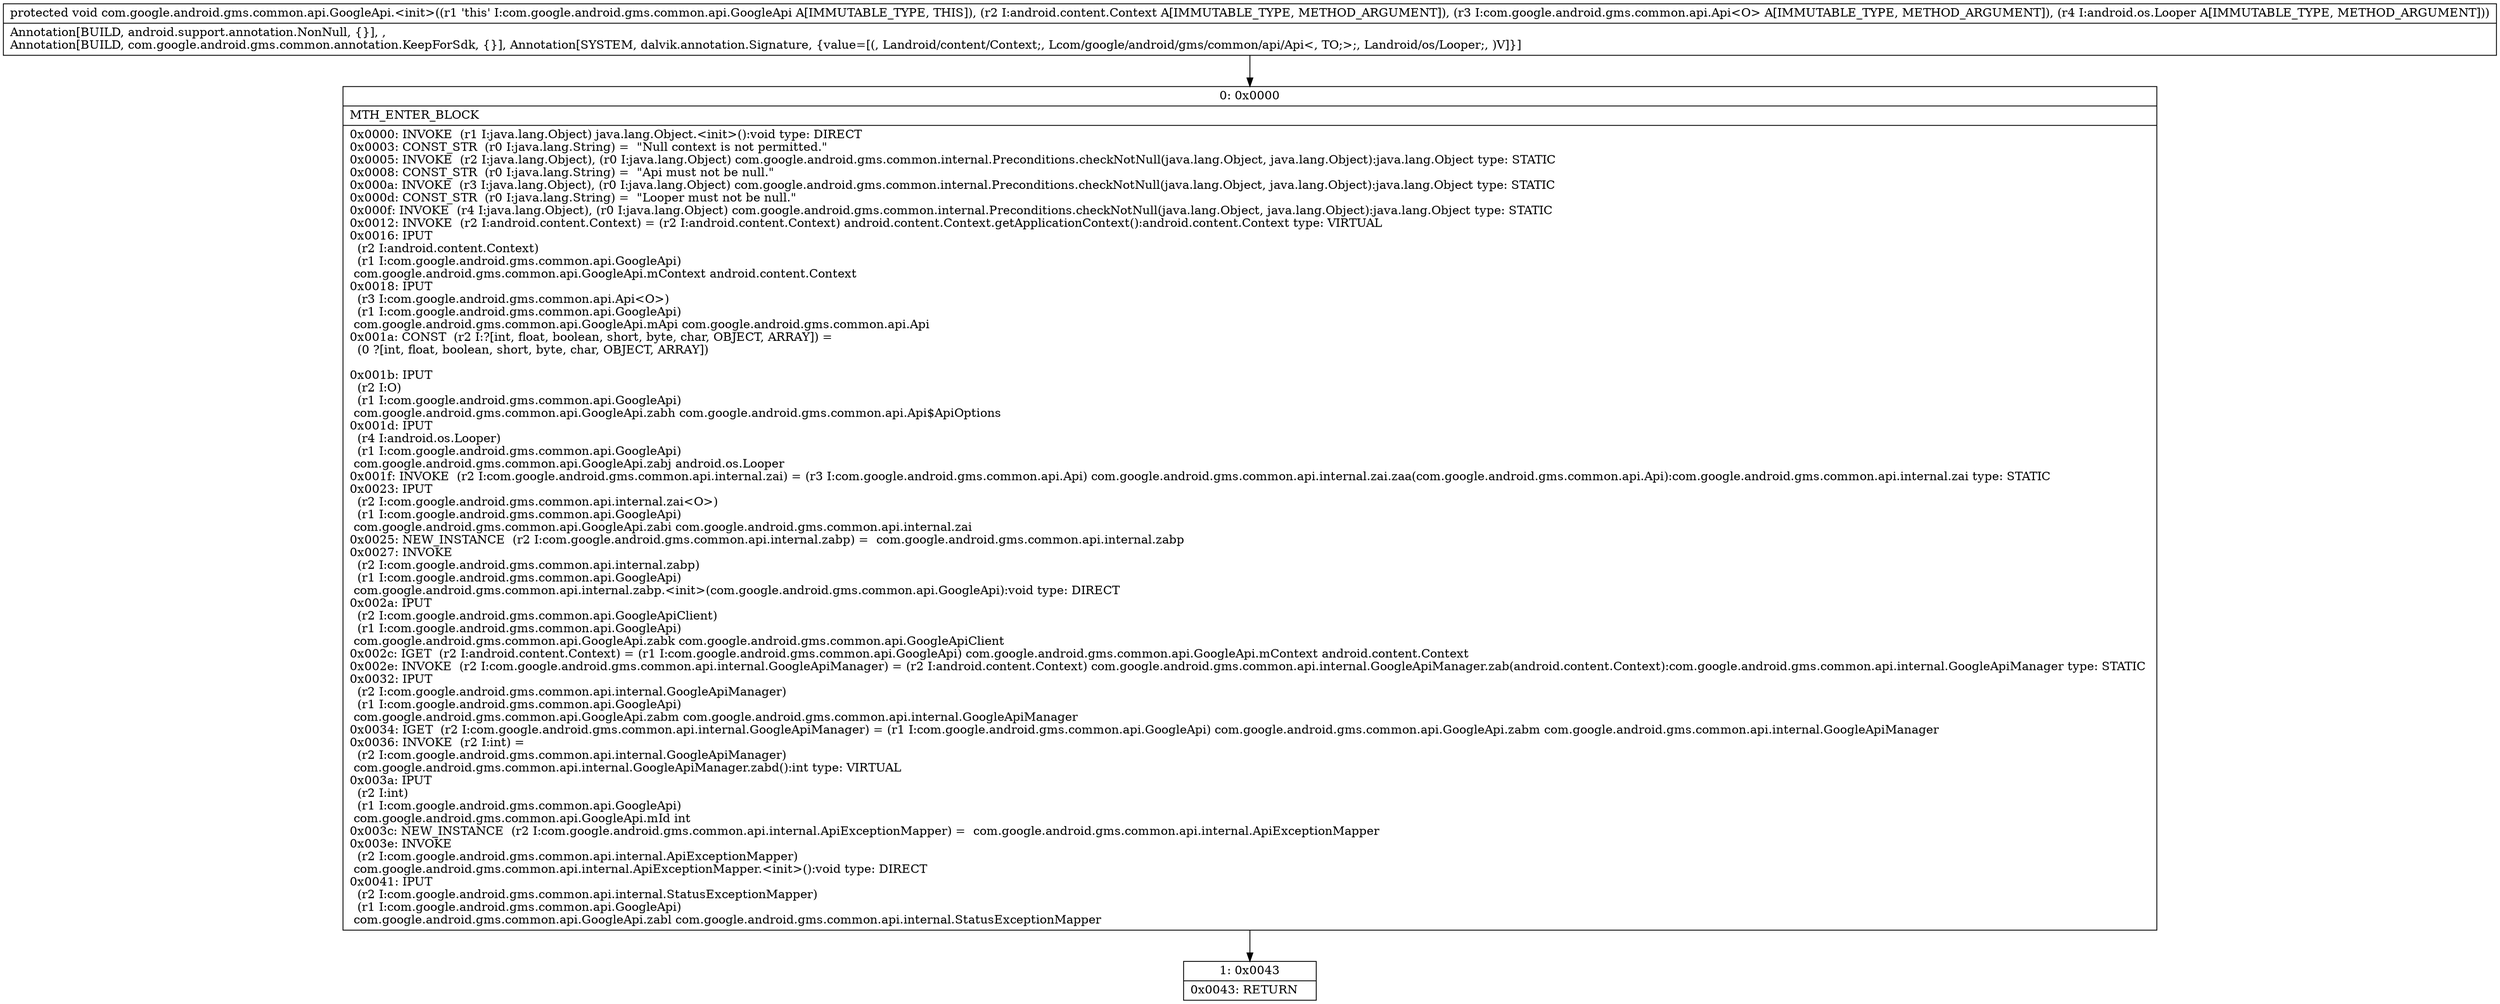 digraph "CFG forcom.google.android.gms.common.api.GoogleApi.\<init\>(Landroid\/content\/Context;Lcom\/google\/android\/gms\/common\/api\/Api;Landroid\/os\/Looper;)V" {
Node_0 [shape=record,label="{0\:\ 0x0000|MTH_ENTER_BLOCK\l|0x0000: INVOKE  (r1 I:java.lang.Object) java.lang.Object.\<init\>():void type: DIRECT \l0x0003: CONST_STR  (r0 I:java.lang.String) =  \"Null context is not permitted.\" \l0x0005: INVOKE  (r2 I:java.lang.Object), (r0 I:java.lang.Object) com.google.android.gms.common.internal.Preconditions.checkNotNull(java.lang.Object, java.lang.Object):java.lang.Object type: STATIC \l0x0008: CONST_STR  (r0 I:java.lang.String) =  \"Api must not be null.\" \l0x000a: INVOKE  (r3 I:java.lang.Object), (r0 I:java.lang.Object) com.google.android.gms.common.internal.Preconditions.checkNotNull(java.lang.Object, java.lang.Object):java.lang.Object type: STATIC \l0x000d: CONST_STR  (r0 I:java.lang.String) =  \"Looper must not be null.\" \l0x000f: INVOKE  (r4 I:java.lang.Object), (r0 I:java.lang.Object) com.google.android.gms.common.internal.Preconditions.checkNotNull(java.lang.Object, java.lang.Object):java.lang.Object type: STATIC \l0x0012: INVOKE  (r2 I:android.content.Context) = (r2 I:android.content.Context) android.content.Context.getApplicationContext():android.content.Context type: VIRTUAL \l0x0016: IPUT  \l  (r2 I:android.content.Context)\l  (r1 I:com.google.android.gms.common.api.GoogleApi)\l com.google.android.gms.common.api.GoogleApi.mContext android.content.Context \l0x0018: IPUT  \l  (r3 I:com.google.android.gms.common.api.Api\<O\>)\l  (r1 I:com.google.android.gms.common.api.GoogleApi)\l com.google.android.gms.common.api.GoogleApi.mApi com.google.android.gms.common.api.Api \l0x001a: CONST  (r2 I:?[int, float, boolean, short, byte, char, OBJECT, ARRAY]) = \l  (0 ?[int, float, boolean, short, byte, char, OBJECT, ARRAY])\l \l0x001b: IPUT  \l  (r2 I:O)\l  (r1 I:com.google.android.gms.common.api.GoogleApi)\l com.google.android.gms.common.api.GoogleApi.zabh com.google.android.gms.common.api.Api$ApiOptions \l0x001d: IPUT  \l  (r4 I:android.os.Looper)\l  (r1 I:com.google.android.gms.common.api.GoogleApi)\l com.google.android.gms.common.api.GoogleApi.zabj android.os.Looper \l0x001f: INVOKE  (r2 I:com.google.android.gms.common.api.internal.zai) = (r3 I:com.google.android.gms.common.api.Api) com.google.android.gms.common.api.internal.zai.zaa(com.google.android.gms.common.api.Api):com.google.android.gms.common.api.internal.zai type: STATIC \l0x0023: IPUT  \l  (r2 I:com.google.android.gms.common.api.internal.zai\<O\>)\l  (r1 I:com.google.android.gms.common.api.GoogleApi)\l com.google.android.gms.common.api.GoogleApi.zabi com.google.android.gms.common.api.internal.zai \l0x0025: NEW_INSTANCE  (r2 I:com.google.android.gms.common.api.internal.zabp) =  com.google.android.gms.common.api.internal.zabp \l0x0027: INVOKE  \l  (r2 I:com.google.android.gms.common.api.internal.zabp)\l  (r1 I:com.google.android.gms.common.api.GoogleApi)\l com.google.android.gms.common.api.internal.zabp.\<init\>(com.google.android.gms.common.api.GoogleApi):void type: DIRECT \l0x002a: IPUT  \l  (r2 I:com.google.android.gms.common.api.GoogleApiClient)\l  (r1 I:com.google.android.gms.common.api.GoogleApi)\l com.google.android.gms.common.api.GoogleApi.zabk com.google.android.gms.common.api.GoogleApiClient \l0x002c: IGET  (r2 I:android.content.Context) = (r1 I:com.google.android.gms.common.api.GoogleApi) com.google.android.gms.common.api.GoogleApi.mContext android.content.Context \l0x002e: INVOKE  (r2 I:com.google.android.gms.common.api.internal.GoogleApiManager) = (r2 I:android.content.Context) com.google.android.gms.common.api.internal.GoogleApiManager.zab(android.content.Context):com.google.android.gms.common.api.internal.GoogleApiManager type: STATIC \l0x0032: IPUT  \l  (r2 I:com.google.android.gms.common.api.internal.GoogleApiManager)\l  (r1 I:com.google.android.gms.common.api.GoogleApi)\l com.google.android.gms.common.api.GoogleApi.zabm com.google.android.gms.common.api.internal.GoogleApiManager \l0x0034: IGET  (r2 I:com.google.android.gms.common.api.internal.GoogleApiManager) = (r1 I:com.google.android.gms.common.api.GoogleApi) com.google.android.gms.common.api.GoogleApi.zabm com.google.android.gms.common.api.internal.GoogleApiManager \l0x0036: INVOKE  (r2 I:int) = \l  (r2 I:com.google.android.gms.common.api.internal.GoogleApiManager)\l com.google.android.gms.common.api.internal.GoogleApiManager.zabd():int type: VIRTUAL \l0x003a: IPUT  \l  (r2 I:int)\l  (r1 I:com.google.android.gms.common.api.GoogleApi)\l com.google.android.gms.common.api.GoogleApi.mId int \l0x003c: NEW_INSTANCE  (r2 I:com.google.android.gms.common.api.internal.ApiExceptionMapper) =  com.google.android.gms.common.api.internal.ApiExceptionMapper \l0x003e: INVOKE  \l  (r2 I:com.google.android.gms.common.api.internal.ApiExceptionMapper)\l com.google.android.gms.common.api.internal.ApiExceptionMapper.\<init\>():void type: DIRECT \l0x0041: IPUT  \l  (r2 I:com.google.android.gms.common.api.internal.StatusExceptionMapper)\l  (r1 I:com.google.android.gms.common.api.GoogleApi)\l com.google.android.gms.common.api.GoogleApi.zabl com.google.android.gms.common.api.internal.StatusExceptionMapper \l}"];
Node_1 [shape=record,label="{1\:\ 0x0043|0x0043: RETURN   \l}"];
MethodNode[shape=record,label="{protected void com.google.android.gms.common.api.GoogleApi.\<init\>((r1 'this' I:com.google.android.gms.common.api.GoogleApi A[IMMUTABLE_TYPE, THIS]), (r2 I:android.content.Context A[IMMUTABLE_TYPE, METHOD_ARGUMENT]), (r3 I:com.google.android.gms.common.api.Api\<O\> A[IMMUTABLE_TYPE, METHOD_ARGUMENT]), (r4 I:android.os.Looper A[IMMUTABLE_TYPE, METHOD_ARGUMENT]))  | Annotation[BUILD, android.support.annotation.NonNull, \{\}], , \lAnnotation[BUILD, com.google.android.gms.common.annotation.KeepForSdk, \{\}], Annotation[SYSTEM, dalvik.annotation.Signature, \{value=[(, Landroid\/content\/Context;, Lcom\/google\/android\/gms\/common\/api\/Api\<, TO;\>;, Landroid\/os\/Looper;, )V]\}]\l}"];
MethodNode -> Node_0;
Node_0 -> Node_1;
}

